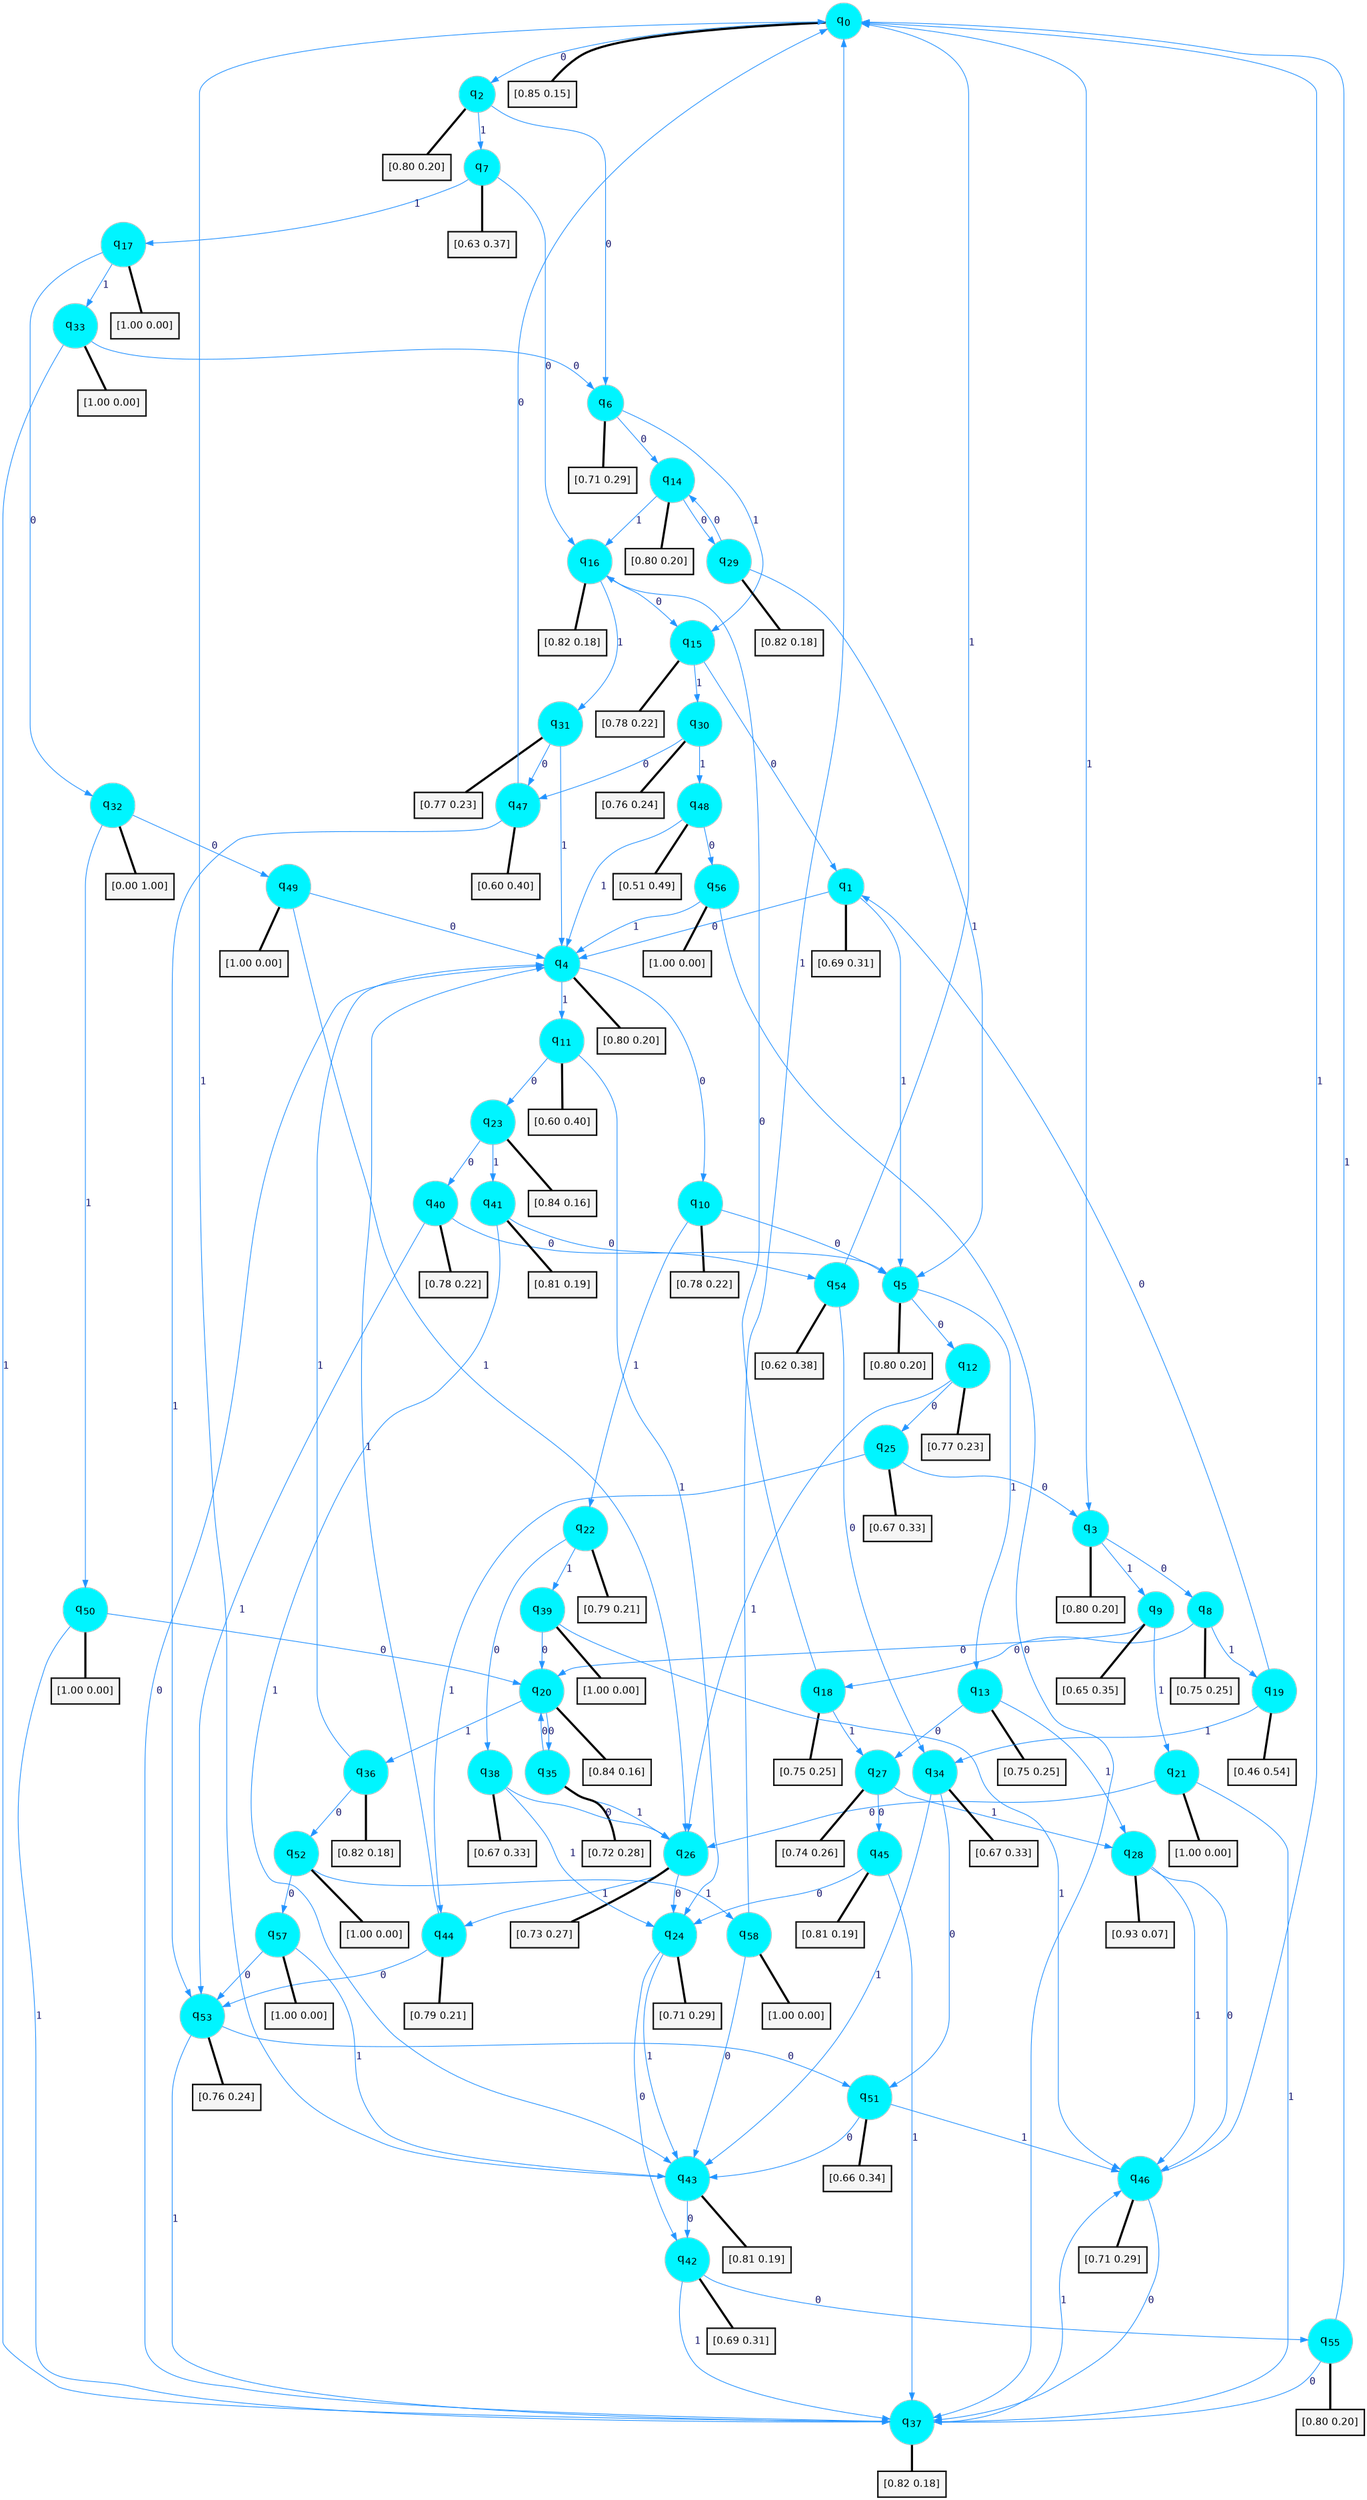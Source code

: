 digraph G {
graph [
bgcolor=transparent, dpi=300, rankdir=TD, size="40,25"];
node [
color=gray, fillcolor=turquoise1, fontcolor=black, fontname=Helvetica, fontsize=16, fontweight=bold, shape=circle, style=filled];
edge [
arrowsize=1, color=dodgerblue1, fontcolor=midnightblue, fontname=courier, fontweight=bold, penwidth=1, style=solid, weight=20];
0[label=<q<SUB>0</SUB>>];
1[label=<q<SUB>1</SUB>>];
2[label=<q<SUB>2</SUB>>];
3[label=<q<SUB>3</SUB>>];
4[label=<q<SUB>4</SUB>>];
5[label=<q<SUB>5</SUB>>];
6[label=<q<SUB>6</SUB>>];
7[label=<q<SUB>7</SUB>>];
8[label=<q<SUB>8</SUB>>];
9[label=<q<SUB>9</SUB>>];
10[label=<q<SUB>10</SUB>>];
11[label=<q<SUB>11</SUB>>];
12[label=<q<SUB>12</SUB>>];
13[label=<q<SUB>13</SUB>>];
14[label=<q<SUB>14</SUB>>];
15[label=<q<SUB>15</SUB>>];
16[label=<q<SUB>16</SUB>>];
17[label=<q<SUB>17</SUB>>];
18[label=<q<SUB>18</SUB>>];
19[label=<q<SUB>19</SUB>>];
20[label=<q<SUB>20</SUB>>];
21[label=<q<SUB>21</SUB>>];
22[label=<q<SUB>22</SUB>>];
23[label=<q<SUB>23</SUB>>];
24[label=<q<SUB>24</SUB>>];
25[label=<q<SUB>25</SUB>>];
26[label=<q<SUB>26</SUB>>];
27[label=<q<SUB>27</SUB>>];
28[label=<q<SUB>28</SUB>>];
29[label=<q<SUB>29</SUB>>];
30[label=<q<SUB>30</SUB>>];
31[label=<q<SUB>31</SUB>>];
32[label=<q<SUB>32</SUB>>];
33[label=<q<SUB>33</SUB>>];
34[label=<q<SUB>34</SUB>>];
35[label=<q<SUB>35</SUB>>];
36[label=<q<SUB>36</SUB>>];
37[label=<q<SUB>37</SUB>>];
38[label=<q<SUB>38</SUB>>];
39[label=<q<SUB>39</SUB>>];
40[label=<q<SUB>40</SUB>>];
41[label=<q<SUB>41</SUB>>];
42[label=<q<SUB>42</SUB>>];
43[label=<q<SUB>43</SUB>>];
44[label=<q<SUB>44</SUB>>];
45[label=<q<SUB>45</SUB>>];
46[label=<q<SUB>46</SUB>>];
47[label=<q<SUB>47</SUB>>];
48[label=<q<SUB>48</SUB>>];
49[label=<q<SUB>49</SUB>>];
50[label=<q<SUB>50</SUB>>];
51[label=<q<SUB>51</SUB>>];
52[label=<q<SUB>52</SUB>>];
53[label=<q<SUB>53</SUB>>];
54[label=<q<SUB>54</SUB>>];
55[label=<q<SUB>55</SUB>>];
56[label=<q<SUB>56</SUB>>];
57[label=<q<SUB>57</SUB>>];
58[label=<q<SUB>58</SUB>>];
59[label="[0.85 0.15]", shape=box,fontcolor=black, fontname=Helvetica, fontsize=14, penwidth=2, fillcolor=whitesmoke,color=black];
60[label="[0.69 0.31]", shape=box,fontcolor=black, fontname=Helvetica, fontsize=14, penwidth=2, fillcolor=whitesmoke,color=black];
61[label="[0.80 0.20]", shape=box,fontcolor=black, fontname=Helvetica, fontsize=14, penwidth=2, fillcolor=whitesmoke,color=black];
62[label="[0.80 0.20]", shape=box,fontcolor=black, fontname=Helvetica, fontsize=14, penwidth=2, fillcolor=whitesmoke,color=black];
63[label="[0.80 0.20]", shape=box,fontcolor=black, fontname=Helvetica, fontsize=14, penwidth=2, fillcolor=whitesmoke,color=black];
64[label="[0.80 0.20]", shape=box,fontcolor=black, fontname=Helvetica, fontsize=14, penwidth=2, fillcolor=whitesmoke,color=black];
65[label="[0.71 0.29]", shape=box,fontcolor=black, fontname=Helvetica, fontsize=14, penwidth=2, fillcolor=whitesmoke,color=black];
66[label="[0.63 0.37]", shape=box,fontcolor=black, fontname=Helvetica, fontsize=14, penwidth=2, fillcolor=whitesmoke,color=black];
67[label="[0.75 0.25]", shape=box,fontcolor=black, fontname=Helvetica, fontsize=14, penwidth=2, fillcolor=whitesmoke,color=black];
68[label="[0.65 0.35]", shape=box,fontcolor=black, fontname=Helvetica, fontsize=14, penwidth=2, fillcolor=whitesmoke,color=black];
69[label="[0.78 0.22]", shape=box,fontcolor=black, fontname=Helvetica, fontsize=14, penwidth=2, fillcolor=whitesmoke,color=black];
70[label="[0.60 0.40]", shape=box,fontcolor=black, fontname=Helvetica, fontsize=14, penwidth=2, fillcolor=whitesmoke,color=black];
71[label="[0.77 0.23]", shape=box,fontcolor=black, fontname=Helvetica, fontsize=14, penwidth=2, fillcolor=whitesmoke,color=black];
72[label="[0.75 0.25]", shape=box,fontcolor=black, fontname=Helvetica, fontsize=14, penwidth=2, fillcolor=whitesmoke,color=black];
73[label="[0.80 0.20]", shape=box,fontcolor=black, fontname=Helvetica, fontsize=14, penwidth=2, fillcolor=whitesmoke,color=black];
74[label="[0.78 0.22]", shape=box,fontcolor=black, fontname=Helvetica, fontsize=14, penwidth=2, fillcolor=whitesmoke,color=black];
75[label="[0.82 0.18]", shape=box,fontcolor=black, fontname=Helvetica, fontsize=14, penwidth=2, fillcolor=whitesmoke,color=black];
76[label="[1.00 0.00]", shape=box,fontcolor=black, fontname=Helvetica, fontsize=14, penwidth=2, fillcolor=whitesmoke,color=black];
77[label="[0.75 0.25]", shape=box,fontcolor=black, fontname=Helvetica, fontsize=14, penwidth=2, fillcolor=whitesmoke,color=black];
78[label="[0.46 0.54]", shape=box,fontcolor=black, fontname=Helvetica, fontsize=14, penwidth=2, fillcolor=whitesmoke,color=black];
79[label="[0.84 0.16]", shape=box,fontcolor=black, fontname=Helvetica, fontsize=14, penwidth=2, fillcolor=whitesmoke,color=black];
80[label="[1.00 0.00]", shape=box,fontcolor=black, fontname=Helvetica, fontsize=14, penwidth=2, fillcolor=whitesmoke,color=black];
81[label="[0.79 0.21]", shape=box,fontcolor=black, fontname=Helvetica, fontsize=14, penwidth=2, fillcolor=whitesmoke,color=black];
82[label="[0.84 0.16]", shape=box,fontcolor=black, fontname=Helvetica, fontsize=14, penwidth=2, fillcolor=whitesmoke,color=black];
83[label="[0.71 0.29]", shape=box,fontcolor=black, fontname=Helvetica, fontsize=14, penwidth=2, fillcolor=whitesmoke,color=black];
84[label="[0.67 0.33]", shape=box,fontcolor=black, fontname=Helvetica, fontsize=14, penwidth=2, fillcolor=whitesmoke,color=black];
85[label="[0.73 0.27]", shape=box,fontcolor=black, fontname=Helvetica, fontsize=14, penwidth=2, fillcolor=whitesmoke,color=black];
86[label="[0.74 0.26]", shape=box,fontcolor=black, fontname=Helvetica, fontsize=14, penwidth=2, fillcolor=whitesmoke,color=black];
87[label="[0.93 0.07]", shape=box,fontcolor=black, fontname=Helvetica, fontsize=14, penwidth=2, fillcolor=whitesmoke,color=black];
88[label="[0.82 0.18]", shape=box,fontcolor=black, fontname=Helvetica, fontsize=14, penwidth=2, fillcolor=whitesmoke,color=black];
89[label="[0.76 0.24]", shape=box,fontcolor=black, fontname=Helvetica, fontsize=14, penwidth=2, fillcolor=whitesmoke,color=black];
90[label="[0.77 0.23]", shape=box,fontcolor=black, fontname=Helvetica, fontsize=14, penwidth=2, fillcolor=whitesmoke,color=black];
91[label="[0.00 1.00]", shape=box,fontcolor=black, fontname=Helvetica, fontsize=14, penwidth=2, fillcolor=whitesmoke,color=black];
92[label="[1.00 0.00]", shape=box,fontcolor=black, fontname=Helvetica, fontsize=14, penwidth=2, fillcolor=whitesmoke,color=black];
93[label="[0.67 0.33]", shape=box,fontcolor=black, fontname=Helvetica, fontsize=14, penwidth=2, fillcolor=whitesmoke,color=black];
94[label="[0.72 0.28]", shape=box,fontcolor=black, fontname=Helvetica, fontsize=14, penwidth=2, fillcolor=whitesmoke,color=black];
95[label="[0.82 0.18]", shape=box,fontcolor=black, fontname=Helvetica, fontsize=14, penwidth=2, fillcolor=whitesmoke,color=black];
96[label="[0.82 0.18]", shape=box,fontcolor=black, fontname=Helvetica, fontsize=14, penwidth=2, fillcolor=whitesmoke,color=black];
97[label="[0.67 0.33]", shape=box,fontcolor=black, fontname=Helvetica, fontsize=14, penwidth=2, fillcolor=whitesmoke,color=black];
98[label="[1.00 0.00]", shape=box,fontcolor=black, fontname=Helvetica, fontsize=14, penwidth=2, fillcolor=whitesmoke,color=black];
99[label="[0.78 0.22]", shape=box,fontcolor=black, fontname=Helvetica, fontsize=14, penwidth=2, fillcolor=whitesmoke,color=black];
100[label="[0.81 0.19]", shape=box,fontcolor=black, fontname=Helvetica, fontsize=14, penwidth=2, fillcolor=whitesmoke,color=black];
101[label="[0.69 0.31]", shape=box,fontcolor=black, fontname=Helvetica, fontsize=14, penwidth=2, fillcolor=whitesmoke,color=black];
102[label="[0.81 0.19]", shape=box,fontcolor=black, fontname=Helvetica, fontsize=14, penwidth=2, fillcolor=whitesmoke,color=black];
103[label="[0.79 0.21]", shape=box,fontcolor=black, fontname=Helvetica, fontsize=14, penwidth=2, fillcolor=whitesmoke,color=black];
104[label="[0.81 0.19]", shape=box,fontcolor=black, fontname=Helvetica, fontsize=14, penwidth=2, fillcolor=whitesmoke,color=black];
105[label="[0.71 0.29]", shape=box,fontcolor=black, fontname=Helvetica, fontsize=14, penwidth=2, fillcolor=whitesmoke,color=black];
106[label="[0.60 0.40]", shape=box,fontcolor=black, fontname=Helvetica, fontsize=14, penwidth=2, fillcolor=whitesmoke,color=black];
107[label="[0.51 0.49]", shape=box,fontcolor=black, fontname=Helvetica, fontsize=14, penwidth=2, fillcolor=whitesmoke,color=black];
108[label="[1.00 0.00]", shape=box,fontcolor=black, fontname=Helvetica, fontsize=14, penwidth=2, fillcolor=whitesmoke,color=black];
109[label="[1.00 0.00]", shape=box,fontcolor=black, fontname=Helvetica, fontsize=14, penwidth=2, fillcolor=whitesmoke,color=black];
110[label="[0.66 0.34]", shape=box,fontcolor=black, fontname=Helvetica, fontsize=14, penwidth=2, fillcolor=whitesmoke,color=black];
111[label="[1.00 0.00]", shape=box,fontcolor=black, fontname=Helvetica, fontsize=14, penwidth=2, fillcolor=whitesmoke,color=black];
112[label="[0.76 0.24]", shape=box,fontcolor=black, fontname=Helvetica, fontsize=14, penwidth=2, fillcolor=whitesmoke,color=black];
113[label="[0.62 0.38]", shape=box,fontcolor=black, fontname=Helvetica, fontsize=14, penwidth=2, fillcolor=whitesmoke,color=black];
114[label="[0.80 0.20]", shape=box,fontcolor=black, fontname=Helvetica, fontsize=14, penwidth=2, fillcolor=whitesmoke,color=black];
115[label="[1.00 0.00]", shape=box,fontcolor=black, fontname=Helvetica, fontsize=14, penwidth=2, fillcolor=whitesmoke,color=black];
116[label="[1.00 0.00]", shape=box,fontcolor=black, fontname=Helvetica, fontsize=14, penwidth=2, fillcolor=whitesmoke,color=black];
117[label="[1.00 0.00]", shape=box,fontcolor=black, fontname=Helvetica, fontsize=14, penwidth=2, fillcolor=whitesmoke,color=black];
0->2 [label=0];
0->3 [label=1];
0->59 [arrowhead=none, penwidth=3,color=black];
1->4 [label=0];
1->5 [label=1];
1->60 [arrowhead=none, penwidth=3,color=black];
2->6 [label=0];
2->7 [label=1];
2->61 [arrowhead=none, penwidth=3,color=black];
3->8 [label=0];
3->9 [label=1];
3->62 [arrowhead=none, penwidth=3,color=black];
4->10 [label=0];
4->11 [label=1];
4->63 [arrowhead=none, penwidth=3,color=black];
5->12 [label=0];
5->13 [label=1];
5->64 [arrowhead=none, penwidth=3,color=black];
6->14 [label=0];
6->15 [label=1];
6->65 [arrowhead=none, penwidth=3,color=black];
7->16 [label=0];
7->17 [label=1];
7->66 [arrowhead=none, penwidth=3,color=black];
8->18 [label=0];
8->19 [label=1];
8->67 [arrowhead=none, penwidth=3,color=black];
9->20 [label=0];
9->21 [label=1];
9->68 [arrowhead=none, penwidth=3,color=black];
10->5 [label=0];
10->22 [label=1];
10->69 [arrowhead=none, penwidth=3,color=black];
11->23 [label=0];
11->24 [label=1];
11->70 [arrowhead=none, penwidth=3,color=black];
12->25 [label=0];
12->26 [label=1];
12->71 [arrowhead=none, penwidth=3,color=black];
13->27 [label=0];
13->28 [label=1];
13->72 [arrowhead=none, penwidth=3,color=black];
14->29 [label=0];
14->16 [label=1];
14->73 [arrowhead=none, penwidth=3,color=black];
15->1 [label=0];
15->30 [label=1];
15->74 [arrowhead=none, penwidth=3,color=black];
16->15 [label=0];
16->31 [label=1];
16->75 [arrowhead=none, penwidth=3,color=black];
17->32 [label=0];
17->33 [label=1];
17->76 [arrowhead=none, penwidth=3,color=black];
18->16 [label=0];
18->27 [label=1];
18->77 [arrowhead=none, penwidth=3,color=black];
19->1 [label=0];
19->34 [label=1];
19->78 [arrowhead=none, penwidth=3,color=black];
20->35 [label=0];
20->36 [label=1];
20->79 [arrowhead=none, penwidth=3,color=black];
21->26 [label=0];
21->37 [label=1];
21->80 [arrowhead=none, penwidth=3,color=black];
22->38 [label=0];
22->39 [label=1];
22->81 [arrowhead=none, penwidth=3,color=black];
23->40 [label=0];
23->41 [label=1];
23->82 [arrowhead=none, penwidth=3,color=black];
24->42 [label=0];
24->43 [label=1];
24->83 [arrowhead=none, penwidth=3,color=black];
25->3 [label=0];
25->44 [label=1];
25->84 [arrowhead=none, penwidth=3,color=black];
26->24 [label=0];
26->44 [label=1];
26->85 [arrowhead=none, penwidth=3,color=black];
27->45 [label=0];
27->28 [label=1];
27->86 [arrowhead=none, penwidth=3,color=black];
28->46 [label=0];
28->46 [label=1];
28->87 [arrowhead=none, penwidth=3,color=black];
29->14 [label=0];
29->5 [label=1];
29->88 [arrowhead=none, penwidth=3,color=black];
30->47 [label=0];
30->48 [label=1];
30->89 [arrowhead=none, penwidth=3,color=black];
31->47 [label=0];
31->4 [label=1];
31->90 [arrowhead=none, penwidth=3,color=black];
32->49 [label=0];
32->50 [label=1];
32->91 [arrowhead=none, penwidth=3,color=black];
33->6 [label=0];
33->37 [label=1];
33->92 [arrowhead=none, penwidth=3,color=black];
34->51 [label=0];
34->43 [label=1];
34->93 [arrowhead=none, penwidth=3,color=black];
35->20 [label=0];
35->26 [label=1];
35->94 [arrowhead=none, penwidth=3,color=black];
36->52 [label=0];
36->4 [label=1];
36->95 [arrowhead=none, penwidth=3,color=black];
37->4 [label=0];
37->46 [label=1];
37->96 [arrowhead=none, penwidth=3,color=black];
38->26 [label=0];
38->24 [label=1];
38->97 [arrowhead=none, penwidth=3,color=black];
39->20 [label=0];
39->46 [label=1];
39->98 [arrowhead=none, penwidth=3,color=black];
40->5 [label=0];
40->53 [label=1];
40->99 [arrowhead=none, penwidth=3,color=black];
41->54 [label=0];
41->43 [label=1];
41->100 [arrowhead=none, penwidth=3,color=black];
42->55 [label=0];
42->37 [label=1];
42->101 [arrowhead=none, penwidth=3,color=black];
43->42 [label=0];
43->0 [label=1];
43->102 [arrowhead=none, penwidth=3,color=black];
44->53 [label=0];
44->4 [label=1];
44->103 [arrowhead=none, penwidth=3,color=black];
45->24 [label=0];
45->37 [label=1];
45->104 [arrowhead=none, penwidth=3,color=black];
46->37 [label=0];
46->0 [label=1];
46->105 [arrowhead=none, penwidth=3,color=black];
47->0 [label=0];
47->53 [label=1];
47->106 [arrowhead=none, penwidth=3,color=black];
48->56 [label=0];
48->4 [label=1];
48->107 [arrowhead=none, penwidth=3,color=black];
49->4 [label=0];
49->26 [label=1];
49->108 [arrowhead=none, penwidth=3,color=black];
50->20 [label=0];
50->37 [label=1];
50->109 [arrowhead=none, penwidth=3,color=black];
51->43 [label=0];
51->46 [label=1];
51->110 [arrowhead=none, penwidth=3,color=black];
52->57 [label=0];
52->58 [label=1];
52->111 [arrowhead=none, penwidth=3,color=black];
53->51 [label=0];
53->37 [label=1];
53->112 [arrowhead=none, penwidth=3,color=black];
54->34 [label=0];
54->0 [label=1];
54->113 [arrowhead=none, penwidth=3,color=black];
55->37 [label=0];
55->0 [label=1];
55->114 [arrowhead=none, penwidth=3,color=black];
56->37 [label=0];
56->4 [label=1];
56->115 [arrowhead=none, penwidth=3,color=black];
57->53 [label=0];
57->43 [label=1];
57->116 [arrowhead=none, penwidth=3,color=black];
58->43 [label=0];
58->0 [label=1];
58->117 [arrowhead=none, penwidth=3,color=black];
}
